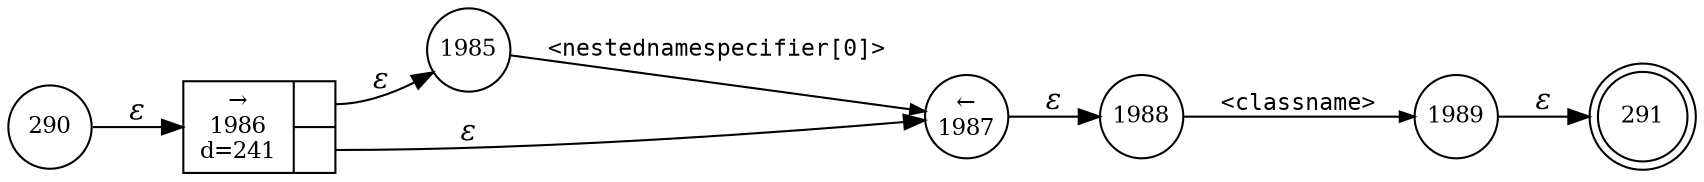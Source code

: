 digraph ATN {
rankdir=LR;
s291[fontsize=11, label="291", shape=doublecircle, fixedsize=true, width=.6];
s1985[fontsize=11,label="1985", shape=circle, fixedsize=true, width=.55, peripheries=1];
s290[fontsize=11,label="290", shape=circle, fixedsize=true, width=.55, peripheries=1];
s1986[fontsize=11,label="{&rarr;\n1986\nd=241|{<p0>|<p1>}}", shape=record, fixedsize=false, peripheries=1];
s1987[fontsize=11,label="&larr;\n1987", shape=circle, fixedsize=true, width=.55, peripheries=1];
s1988[fontsize=11,label="1988", shape=circle, fixedsize=true, width=.55, peripheries=1];
s1989[fontsize=11,label="1989", shape=circle, fixedsize=true, width=.55, peripheries=1];
s290 -> s1986 [fontname="Times-Italic", label="&epsilon;"];
s1986:p0 -> s1985 [fontname="Times-Italic", label="&epsilon;"];
s1986:p1 -> s1987 [fontname="Times-Italic", label="&epsilon;"];
s1985 -> s1987 [fontsize=11, fontname="Courier", arrowsize=.7, label = "<nestednamespecifier[0]>", arrowhead = normal];
s1987 -> s1988 [fontname="Times-Italic", label="&epsilon;"];
s1988 -> s1989 [fontsize=11, fontname="Courier", arrowsize=.7, label = "<classname>", arrowhead = normal];
s1989 -> s291 [fontname="Times-Italic", label="&epsilon;"];
}